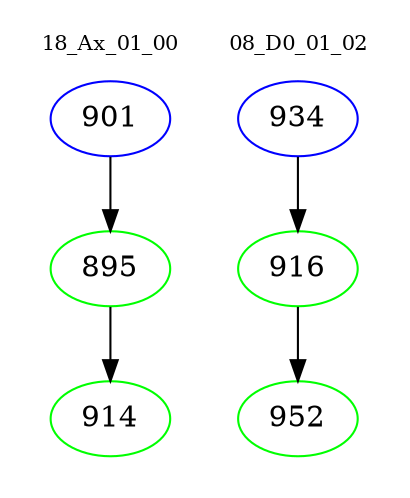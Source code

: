 digraph{
subgraph cluster_0 {
color = white
label = "18_Ax_01_00";
fontsize=10;
T0_901 [label="901", color="blue"]
T0_901 -> T0_895 [color="black"]
T0_895 [label="895", color="green"]
T0_895 -> T0_914 [color="black"]
T0_914 [label="914", color="green"]
}
subgraph cluster_1 {
color = white
label = "08_D0_01_02";
fontsize=10;
T1_934 [label="934", color="blue"]
T1_934 -> T1_916 [color="black"]
T1_916 [label="916", color="green"]
T1_916 -> T1_952 [color="black"]
T1_952 [label="952", color="green"]
}
}
